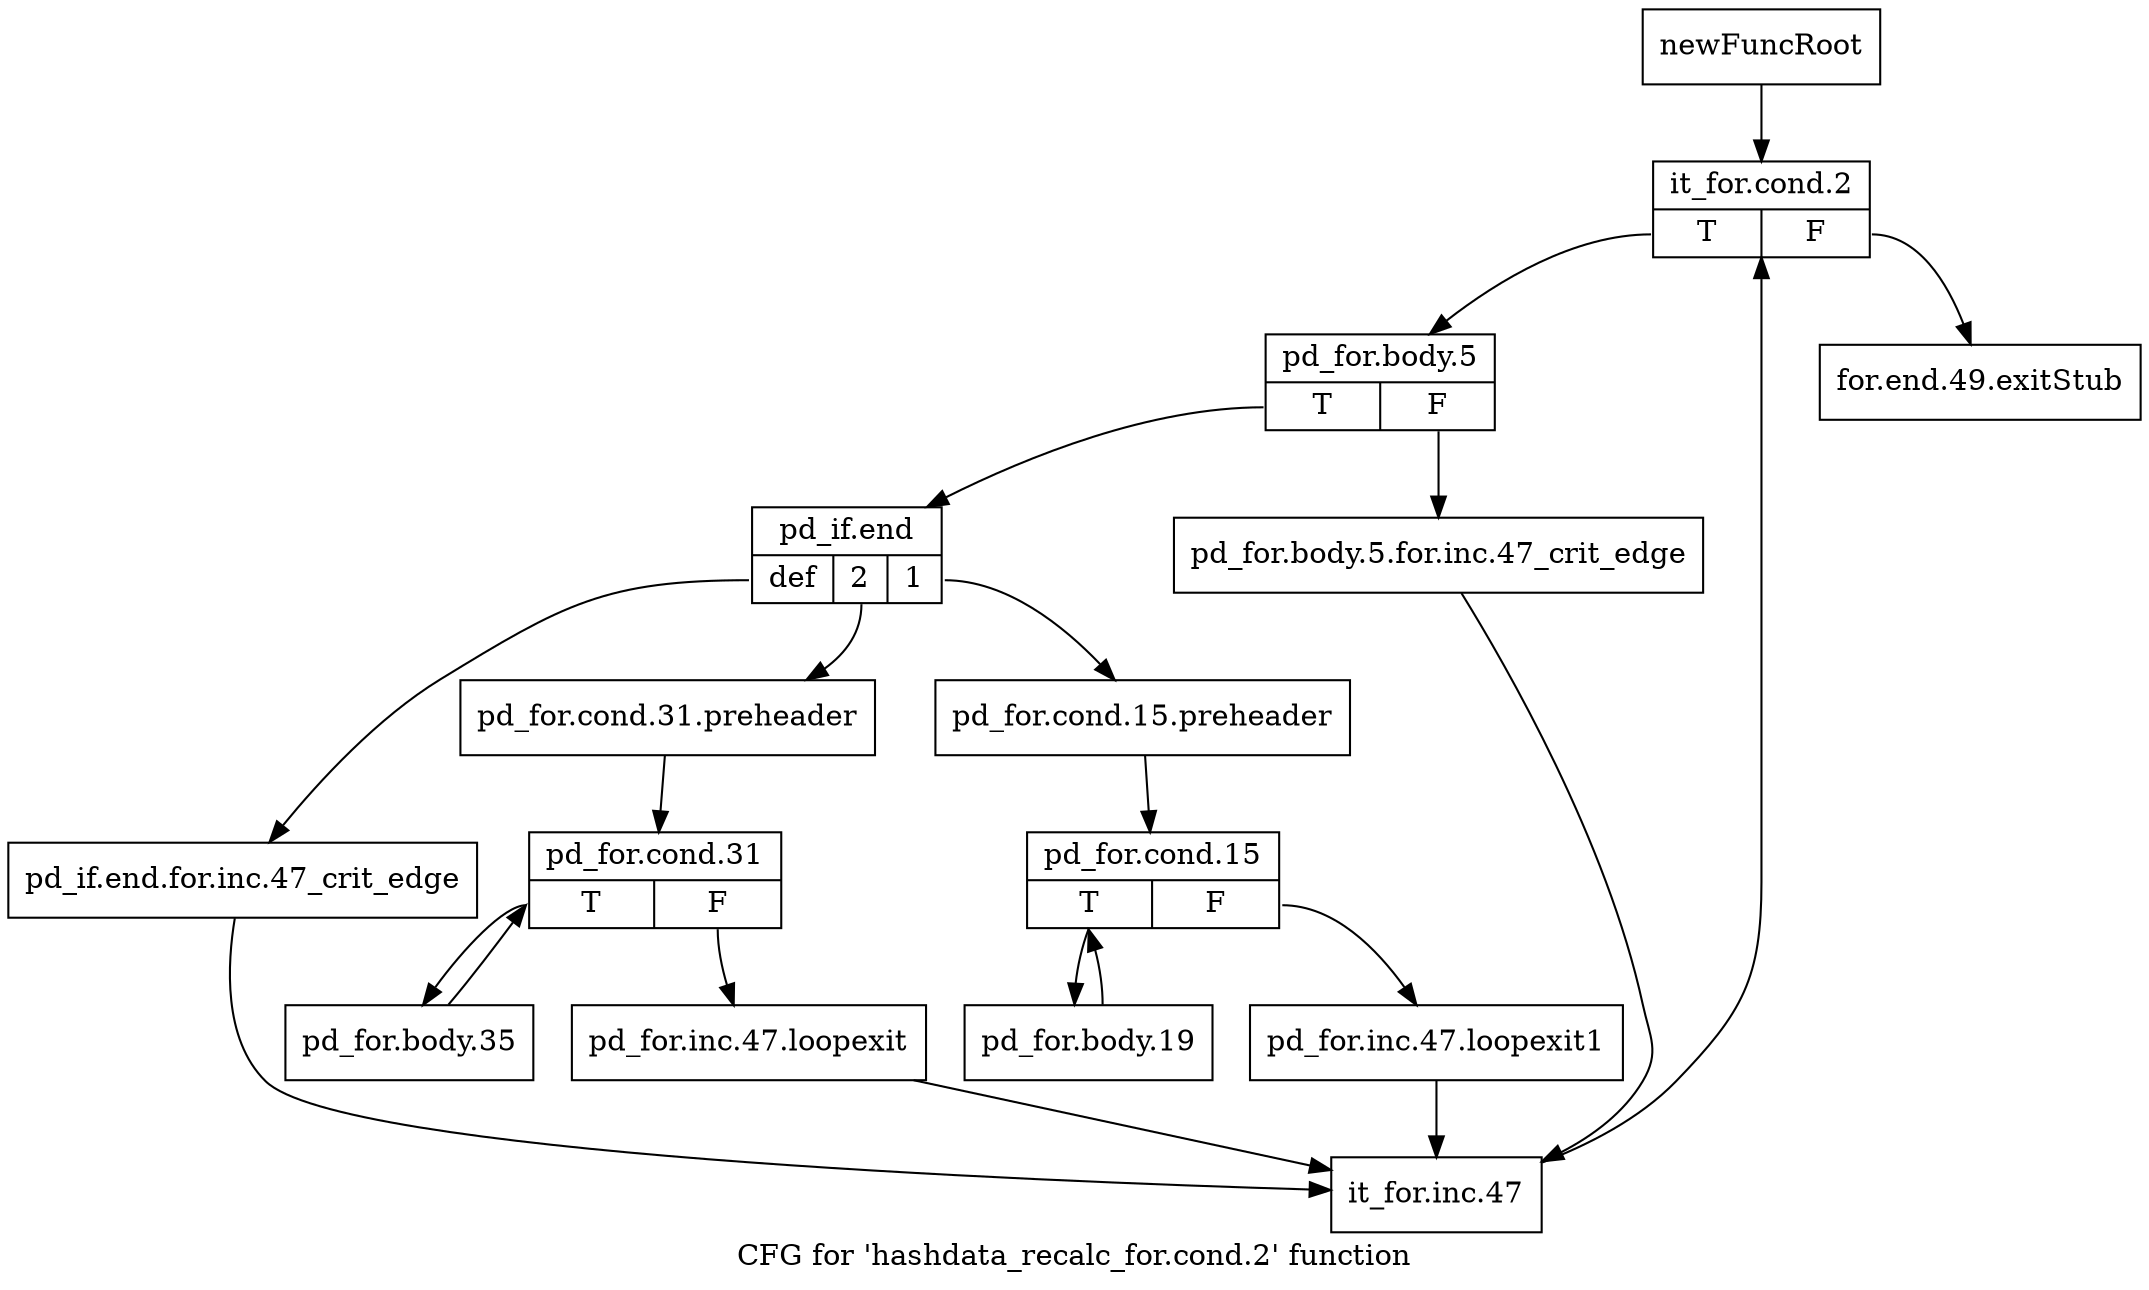 digraph "CFG for 'hashdata_recalc_for.cond.2' function" {
	label="CFG for 'hashdata_recalc_for.cond.2' function";

	Node0x3fe4430 [shape=record,label="{newFuncRoot}"];
	Node0x3fe4430 -> Node0x3fe44d0;
	Node0x3fe4480 [shape=record,label="{for.end.49.exitStub}"];
	Node0x3fe44d0 [shape=record,label="{it_for.cond.2|{<s0>T|<s1>F}}"];
	Node0x3fe44d0:s0 -> Node0x3fe4520;
	Node0x3fe44d0:s1 -> Node0x3fe4480;
	Node0x3fe4520 [shape=record,label="{pd_for.body.5|{<s0>T|<s1>F}}"];
	Node0x3fe4520:s0 -> Node0x3fe45c0;
	Node0x3fe4520:s1 -> Node0x3fe4570;
	Node0x3fe4570 [shape=record,label="{pd_for.body.5.for.inc.47_crit_edge}"];
	Node0x3fe4570 -> Node0x3fe48e0;
	Node0x3fe45c0 [shape=record,label="{pd_if.end|{<s0>def|<s1>2|<s2>1}}"];
	Node0x3fe45c0:s0 -> Node0x3fe4890;
	Node0x3fe45c0:s1 -> Node0x3fe4750;
	Node0x3fe45c0:s2 -> Node0x3fe4610;
	Node0x3fe4610 [shape=record,label="{pd_for.cond.15.preheader}"];
	Node0x3fe4610 -> Node0x3fe4660;
	Node0x3fe4660 [shape=record,label="{pd_for.cond.15|{<s0>T|<s1>F}}"];
	Node0x3fe4660:s0 -> Node0x3fe4700;
	Node0x3fe4660:s1 -> Node0x3fe46b0;
	Node0x3fe46b0 [shape=record,label="{pd_for.inc.47.loopexit1}"];
	Node0x3fe46b0 -> Node0x3fe48e0;
	Node0x3fe4700 [shape=record,label="{pd_for.body.19}"];
	Node0x3fe4700 -> Node0x3fe4660;
	Node0x3fe4750 [shape=record,label="{pd_for.cond.31.preheader}"];
	Node0x3fe4750 -> Node0x3fe47a0;
	Node0x3fe47a0 [shape=record,label="{pd_for.cond.31|{<s0>T|<s1>F}}"];
	Node0x3fe47a0:s0 -> Node0x3fe4840;
	Node0x3fe47a0:s1 -> Node0x3fe47f0;
	Node0x3fe47f0 [shape=record,label="{pd_for.inc.47.loopexit}"];
	Node0x3fe47f0 -> Node0x3fe48e0;
	Node0x3fe4840 [shape=record,label="{pd_for.body.35}"];
	Node0x3fe4840 -> Node0x3fe47a0;
	Node0x3fe4890 [shape=record,label="{pd_if.end.for.inc.47_crit_edge}"];
	Node0x3fe4890 -> Node0x3fe48e0;
	Node0x3fe48e0 [shape=record,label="{it_for.inc.47}"];
	Node0x3fe48e0 -> Node0x3fe44d0;
}
